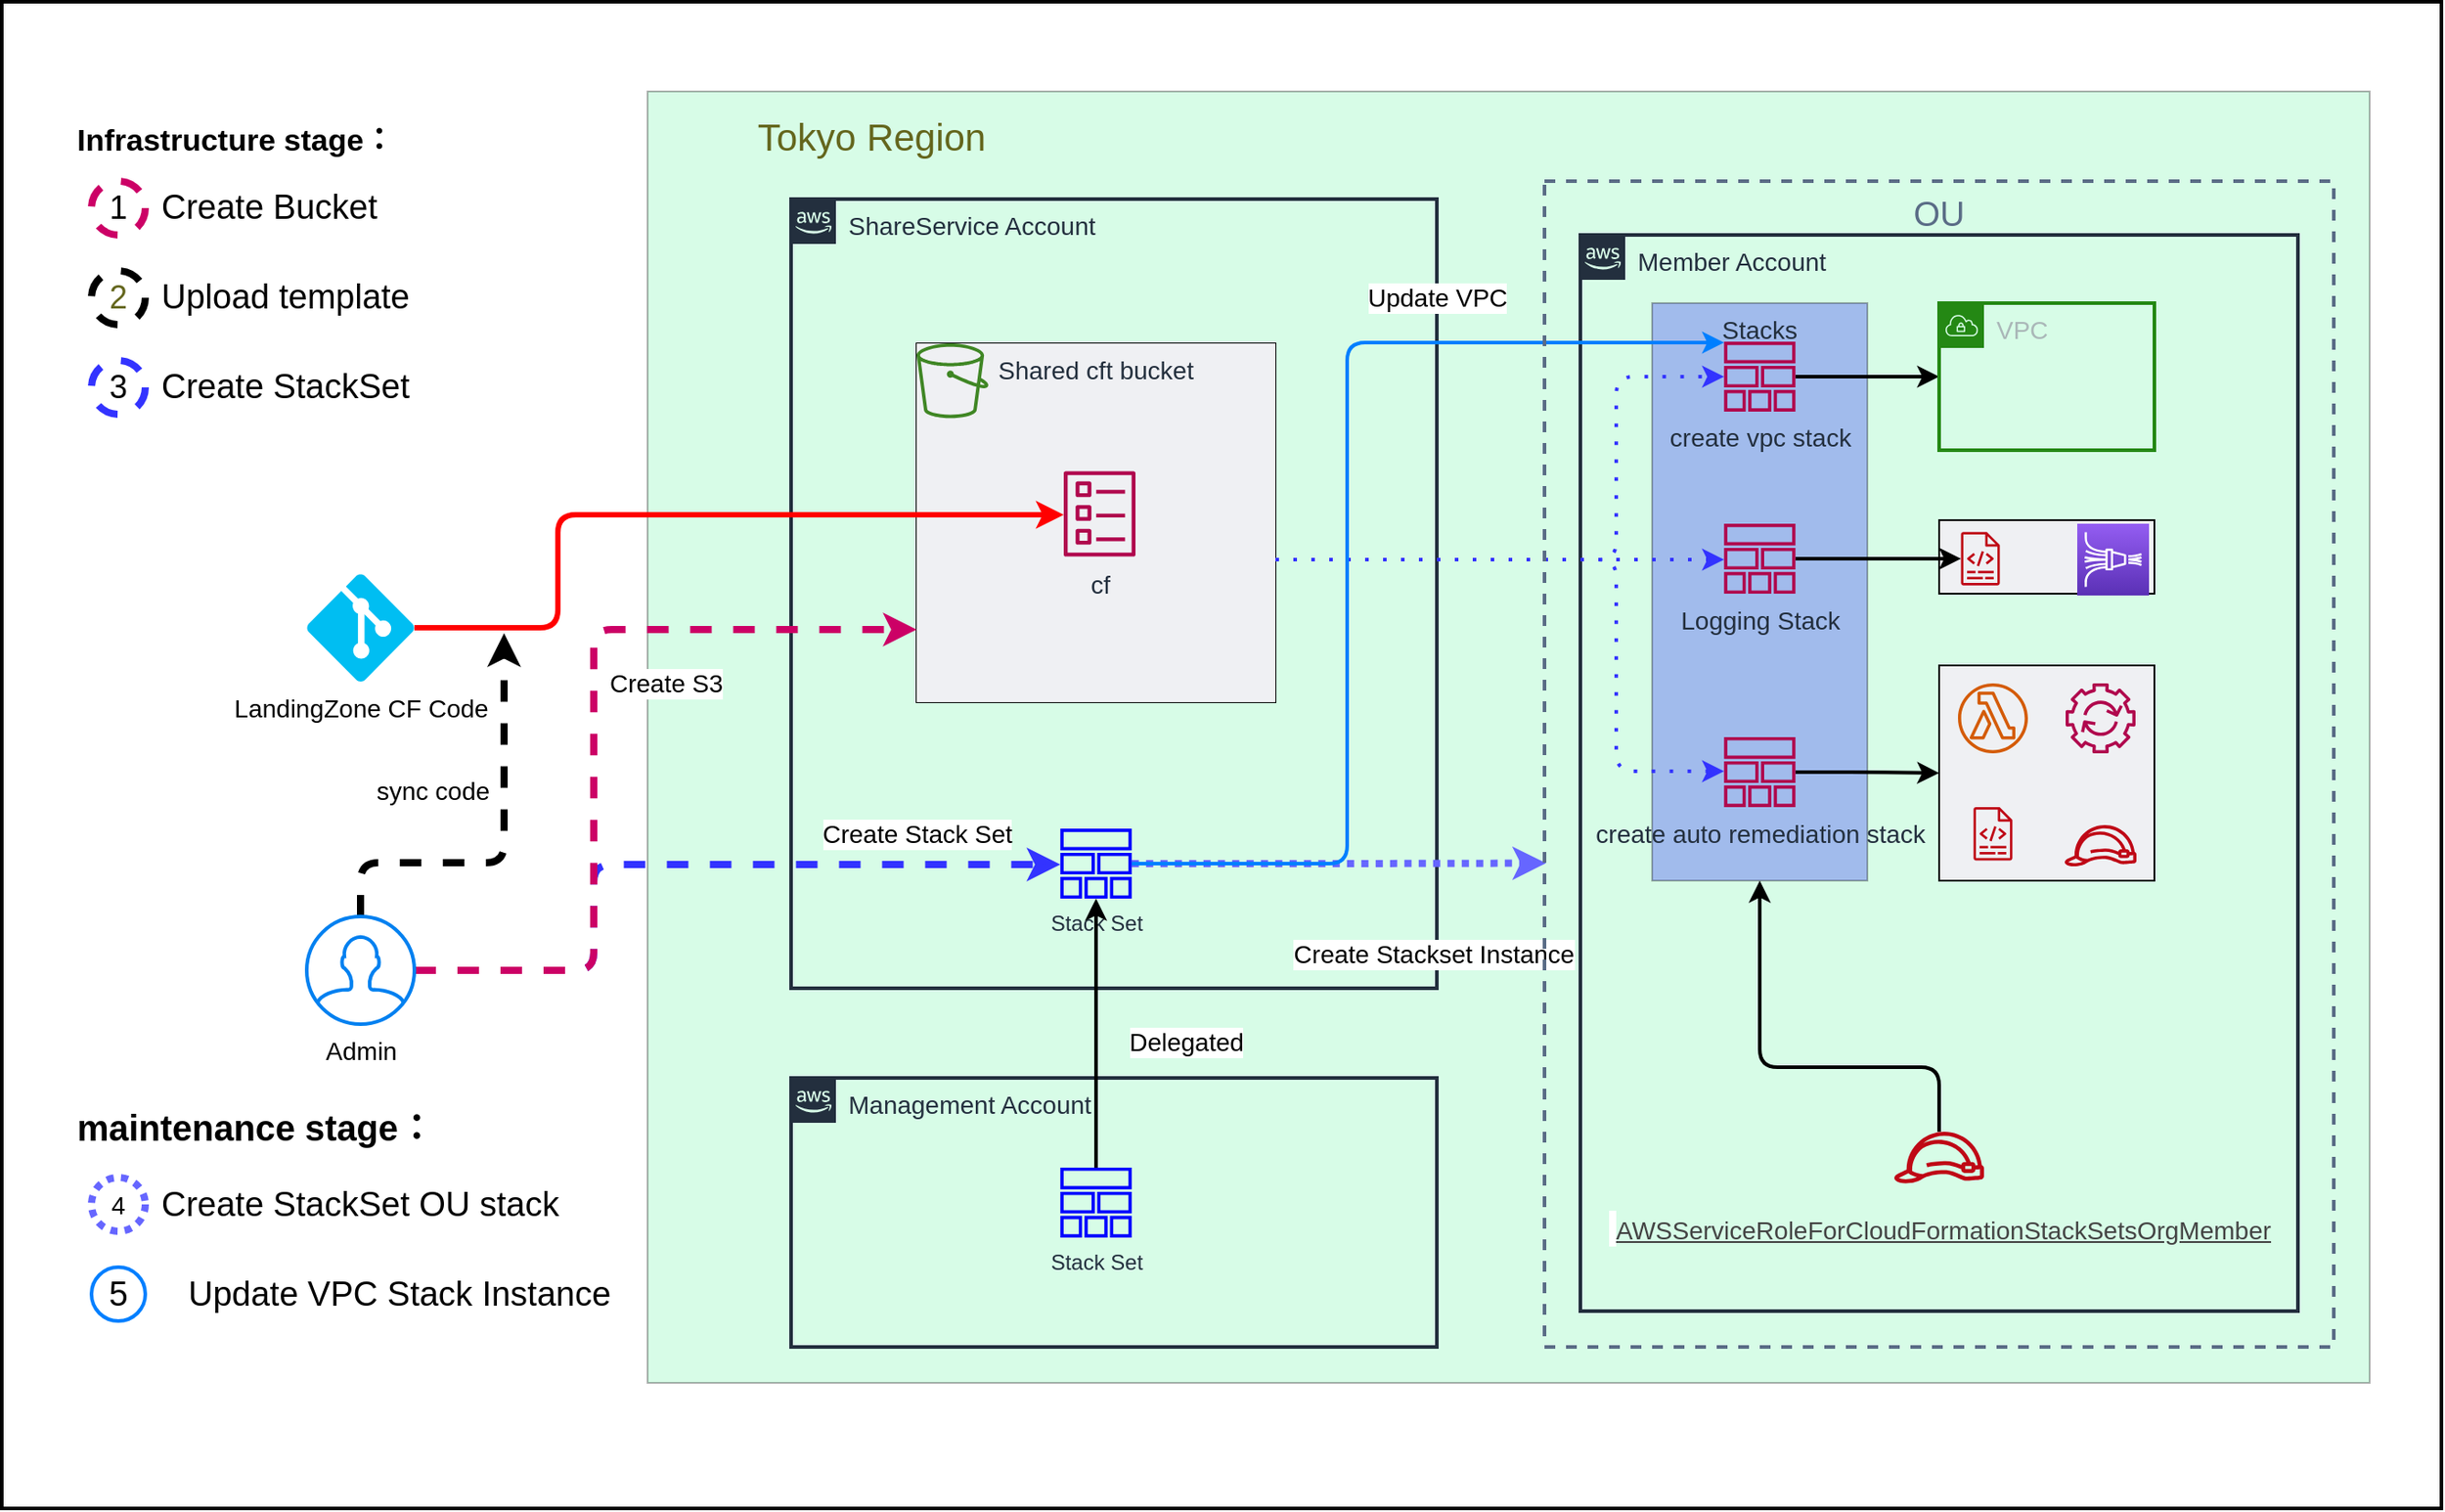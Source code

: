 <mxfile version="16.1.0" type="github">
  <diagram id="0ukZKr90bTUuSdiklAe3" name="Page-1">
    <mxGraphModel dx="2621" dy="1072" grid="1" gridSize="10" guides="1" tooltips="1" connect="1" arrows="1" fold="1" page="1" pageScale="1" pageWidth="827" pageHeight="1169" math="0" shadow="0">
      <root>
        <mxCell id="0" />
        <mxCell id="1" parent="0" />
        <mxCell id="g89Bsq32T66uB00S3wTt-89" value="" style="fillColor=default;strokeColor=default;dashed=0;verticalAlign=top;fontStyle=0;fontColor=#232F3D;fontSize=21;gradientColor=none;strokeWidth=2;" parent="1" vertex="1">
          <mxGeometry x="-280" y="230" width="1360" height="840" as="geometry" />
        </mxCell>
        <mxCell id="g89Bsq32T66uB00S3wTt-79" value="" style="fillColor=#7CF3B0;strokeColor=default;dashed=0;verticalAlign=top;fontStyle=0;fontColor=#000000;fontSize=21;opacity=30;" parent="1" vertex="1">
          <mxGeometry x="80" y="280" width="960" height="720" as="geometry" />
        </mxCell>
        <mxCell id="g89Bsq32T66uB00S3wTt-1" value="ShareService Account" style="points=[[0,0],[0.25,0],[0.5,0],[0.75,0],[1,0],[1,0.25],[1,0.5],[1,0.75],[1,1],[0.75,1],[0.5,1],[0.25,1],[0,1],[0,0.75],[0,0.5],[0,0.25]];outlineConnect=0;gradientColor=none;html=1;whiteSpace=wrap;fontSize=14;fontStyle=0;container=1;pointerEvents=0;collapsible=0;recursiveResize=0;shape=mxgraph.aws4.group;grIcon=mxgraph.aws4.group_aws_cloud_alt;strokeColor=#232F3E;fillColor=none;verticalAlign=top;align=left;spacingLeft=30;fontColor=#232F3E;dashed=0;strokeWidth=2;" parent="1" vertex="1">
          <mxGeometry x="160" y="340" width="360" height="440" as="geometry" />
        </mxCell>
        <mxCell id="g89Bsq32T66uB00S3wTt-6" value="" style="group;fontSize=14;strokeColor=default;" parent="g89Bsq32T66uB00S3wTt-1" vertex="1" connectable="0">
          <mxGeometry x="70" y="80.51" width="200" height="200" as="geometry" />
        </mxCell>
        <mxCell id="g89Bsq32T66uB00S3wTt-4" value="Shared cft bucket" style="fillColor=#EFF0F3;strokeColor=none;dashed=0;verticalAlign=top;fontStyle=0;fontColor=#232F3D;fontSize=14;" parent="g89Bsq32T66uB00S3wTt-6" vertex="1">
          <mxGeometry width="200" height="200" as="geometry" />
        </mxCell>
        <mxCell id="g89Bsq32T66uB00S3wTt-2" value="" style="sketch=0;outlineConnect=0;fontColor=#232F3E;gradientColor=none;fillColor=#3F8624;strokeColor=none;dashed=0;verticalLabelPosition=bottom;verticalAlign=top;align=center;html=1;fontSize=14;fontStyle=0;aspect=fixed;pointerEvents=1;shape=mxgraph.aws4.bucket;" parent="g89Bsq32T66uB00S3wTt-6" vertex="1">
          <mxGeometry width="40" height="41.6" as="geometry" />
        </mxCell>
        <mxCell id="g89Bsq32T66uB00S3wTt-3" value="cf" style="sketch=0;outlineConnect=0;fontColor=#232F3E;gradientColor=none;fillColor=#B0084D;strokeColor=none;dashed=0;verticalLabelPosition=bottom;verticalAlign=top;align=center;html=1;fontSize=14;fontStyle=0;aspect=fixed;pointerEvents=1;shape=mxgraph.aws4.template;" parent="g89Bsq32T66uB00S3wTt-6" vertex="1">
          <mxGeometry x="82" y="71" width="40" height="48" as="geometry" />
        </mxCell>
        <mxCell id="g89Bsq32T66uB00S3wTt-8" value="sync code" style="edgeStyle=orthogonalEdgeStyle;rounded=1;orthogonalLoop=1;jettySize=auto;html=1;strokeColor=#FF0000;strokeWidth=3;fontSize=14;labelBackgroundColor=default;" parent="1" source="g89Bsq32T66uB00S3wTt-7" target="g89Bsq32T66uB00S3wTt-3" edge="1">
          <mxGeometry x="-0.953" y="-91" relative="1" as="geometry">
            <Array as="points">
              <mxPoint x="30" y="579" />
              <mxPoint x="30" y="516" />
            </Array>
            <mxPoint as="offset" />
          </mxGeometry>
        </mxCell>
        <mxCell id="g89Bsq32T66uB00S3wTt-7" value="LandingZone CF Code" style="verticalLabelPosition=bottom;html=1;verticalAlign=top;align=center;strokeColor=none;fillColor=#00BEF2;shape=mxgraph.azure.git_repository;aspect=fixed;fontSize=14;" parent="1" vertex="1">
          <mxGeometry x="-110" y="548.97" width="60" height="60" as="geometry" />
        </mxCell>
        <mxCell id="g89Bsq32T66uB00S3wTt-15" value="Member Account" style="points=[[0,0],[0.25,0],[0.5,0],[0.75,0],[1,0],[1,0.25],[1,0.5],[1,0.75],[1,1],[0.75,1],[0.5,1],[0.25,1],[0,1],[0,0.75],[0,0.5],[0,0.25]];outlineConnect=0;gradientColor=none;html=1;whiteSpace=wrap;fontSize=14;fontStyle=0;container=1;pointerEvents=0;collapsible=0;recursiveResize=0;shape=mxgraph.aws4.group;grIcon=mxgraph.aws4.group_aws_cloud_alt;strokeColor=#232F3E;fillColor=none;verticalAlign=top;align=left;spacingLeft=30;fontColor=#232F3E;dashed=0;strokeWidth=2;" parent="1" vertex="1">
          <mxGeometry x="600" y="360" width="400" height="600" as="geometry" />
        </mxCell>
        <mxCell id="g89Bsq32T66uB00S3wTt-44" value="Stacks" style="fillColor=#2727F3;strokeColor=default;dashed=0;verticalAlign=top;fontStyle=0;fontColor=#232F3D;fontSize=14;opacity=30;" parent="g89Bsq32T66uB00S3wTt-15" vertex="1">
          <mxGeometry x="40" y="38" width="120" height="322" as="geometry" />
        </mxCell>
        <mxCell id="g89Bsq32T66uB00S3wTt-39" value="" style="fillColor=#EFF0F3;strokeColor=default;dashed=0;verticalAlign=top;fontStyle=0;fontColor=#232F3D;fontSize=14;" parent="g89Bsq32T66uB00S3wTt-15" vertex="1">
          <mxGeometry x="200" y="159" width="120" height="41" as="geometry" />
        </mxCell>
        <mxCell id="g89Bsq32T66uB00S3wTt-34" value="" style="fillColor=#EFF0F3;strokeColor=default;dashed=0;verticalAlign=top;fontStyle=0;fontColor=#232F3D;fontSize=14;" parent="g89Bsq32T66uB00S3wTt-15" vertex="1">
          <mxGeometry x="200" y="240" width="120" height="120" as="geometry" />
        </mxCell>
        <mxCell id="g89Bsq32T66uB00S3wTt-40" style="edgeStyle=orthogonalEdgeStyle;rounded=1;orthogonalLoop=1;jettySize=auto;html=1;entryX=0;entryY=0.5;entryDx=0;entryDy=0;strokeColor=#000000;strokeWidth=2;fontSize=14;" parent="g89Bsq32T66uB00S3wTt-15" source="g89Bsq32T66uB00S3wTt-21" target="g89Bsq32T66uB00S3wTt-26" edge="1">
          <mxGeometry relative="1" as="geometry" />
        </mxCell>
        <mxCell id="g89Bsq32T66uB00S3wTt-21" value="create vpc stack" style="sketch=0;outlineConnect=0;fontColor=#232F3E;gradientColor=none;fillColor=#B0084D;strokeColor=none;dashed=0;verticalLabelPosition=bottom;verticalAlign=top;align=center;html=1;fontSize=14;fontStyle=0;aspect=fixed;pointerEvents=1;shape=mxgraph.aws4.stack;" parent="g89Bsq32T66uB00S3wTt-15" vertex="1">
          <mxGeometry x="80" y="59.52" width="40" height="38.97" as="geometry" />
        </mxCell>
        <mxCell id="g89Bsq32T66uB00S3wTt-37" style="edgeStyle=orthogonalEdgeStyle;rounded=1;orthogonalLoop=1;jettySize=auto;html=1;entryX=0;entryY=0.5;entryDx=0;entryDy=0;strokeColor=#000000;strokeWidth=2;fontSize=14;" parent="g89Bsq32T66uB00S3wTt-15" source="g89Bsq32T66uB00S3wTt-22" target="g89Bsq32T66uB00S3wTt-34" edge="1">
          <mxGeometry relative="1" as="geometry" />
        </mxCell>
        <mxCell id="g89Bsq32T66uB00S3wTt-22" value="create auto remediation stack" style="sketch=0;outlineConnect=0;fontColor=#232F3E;gradientColor=none;fillColor=#B0084D;strokeColor=none;dashed=0;verticalLabelPosition=bottom;verticalAlign=top;align=center;html=1;fontSize=14;fontStyle=0;aspect=fixed;pointerEvents=1;shape=mxgraph.aws4.stack;" parent="g89Bsq32T66uB00S3wTt-15" vertex="1">
          <mxGeometry x="80" y="280" width="40" height="38.97" as="geometry" />
        </mxCell>
        <mxCell id="g89Bsq32T66uB00S3wTt-26" value="VPC" style="points=[[0,0],[0.25,0],[0.5,0],[0.75,0],[1,0],[1,0.25],[1,0.5],[1,0.75],[1,1],[0.75,1],[0.5,1],[0.25,1],[0,1],[0,0.75],[0,0.5],[0,0.25]];outlineConnect=0;gradientColor=none;html=1;whiteSpace=wrap;fontSize=14;fontStyle=0;container=1;pointerEvents=0;collapsible=0;recursiveResize=0;shape=mxgraph.aws4.group;grIcon=mxgraph.aws4.group_vpc;strokeColor=#248814;fillColor=none;verticalAlign=top;align=left;spacingLeft=30;fontColor=#AAB7B8;dashed=0;strokeWidth=2;" parent="g89Bsq32T66uB00S3wTt-15" vertex="1">
          <mxGeometry x="200" y="38" width="120" height="82" as="geometry" />
        </mxCell>
        <mxCell id="g89Bsq32T66uB00S3wTt-27" value="" style="sketch=0;outlineConnect=0;fontColor=#232F3E;gradientColor=none;fillColor=#D45B07;strokeColor=none;dashed=0;verticalLabelPosition=bottom;verticalAlign=top;align=center;html=1;fontSize=14;fontStyle=0;aspect=fixed;pointerEvents=1;shape=mxgraph.aws4.lambda_function;" parent="g89Bsq32T66uB00S3wTt-15" vertex="1">
          <mxGeometry x="210" y="250" width="40" height="38.97" as="geometry" />
        </mxCell>
        <mxCell id="g89Bsq32T66uB00S3wTt-29" value="" style="sketch=0;outlineConnect=0;fontColor=#232F3E;gradientColor=none;fillColor=#B0084D;strokeColor=none;dashed=0;verticalLabelPosition=bottom;verticalAlign=top;align=center;html=1;fontSize=14;fontStyle=0;aspect=fixed;pointerEvents=1;shape=mxgraph.aws4.automation;" parent="g89Bsq32T66uB00S3wTt-15" vertex="1">
          <mxGeometry x="270" y="250" width="40" height="38.97" as="geometry" />
        </mxCell>
        <mxCell id="g89Bsq32T66uB00S3wTt-38" style="edgeStyle=orthogonalEdgeStyle;rounded=1;orthogonalLoop=1;jettySize=auto;html=1;strokeColor=#000000;strokeWidth=2;fontSize=14;" parent="g89Bsq32T66uB00S3wTt-15" source="g89Bsq32T66uB00S3wTt-32" target="g89Bsq32T66uB00S3wTt-35" edge="1">
          <mxGeometry relative="1" as="geometry" />
        </mxCell>
        <mxCell id="g89Bsq32T66uB00S3wTt-32" value="Logging Stack" style="sketch=0;outlineConnect=0;fontColor=#232F3E;gradientColor=none;fillColor=#B0084D;strokeColor=none;dashed=0;verticalLabelPosition=bottom;verticalAlign=top;align=center;html=1;fontSize=14;fontStyle=0;aspect=fixed;pointerEvents=1;shape=mxgraph.aws4.stack;" parent="g89Bsq32T66uB00S3wTt-15" vertex="1">
          <mxGeometry x="80" y="161.03" width="40" height="38.97" as="geometry" />
        </mxCell>
        <mxCell id="g89Bsq32T66uB00S3wTt-31" value="" style="sketch=0;outlineConnect=0;fontColor=#232F3E;gradientColor=none;fillColor=#BF0816;strokeColor=none;dashed=0;verticalLabelPosition=bottom;verticalAlign=top;align=center;html=1;fontSize=14;fontStyle=0;aspect=fixed;pointerEvents=1;shape=mxgraph.aws4.role;" parent="g89Bsq32T66uB00S3wTt-15" vertex="1">
          <mxGeometry x="270" y="321.03" width="40" height="38.97" as="geometry" />
        </mxCell>
        <mxCell id="g89Bsq32T66uB00S3wTt-33" value="" style="sketch=0;outlineConnect=0;fontColor=#232F3E;gradientColor=none;fillColor=#BF0816;strokeColor=none;dashed=0;verticalLabelPosition=bottom;verticalAlign=top;align=center;html=1;fontSize=14;fontStyle=0;aspect=fixed;pointerEvents=1;shape=mxgraph.aws4.logs;" parent="g89Bsq32T66uB00S3wTt-15" vertex="1">
          <mxGeometry x="210" y="318.97" width="40" height="29.74" as="geometry" />
        </mxCell>
        <mxCell id="g89Bsq32T66uB00S3wTt-35" value="" style="sketch=0;outlineConnect=0;fontColor=#232F3E;gradientColor=none;fillColor=#BF0816;strokeColor=none;dashed=0;verticalLabelPosition=bottom;verticalAlign=top;align=center;html=1;fontSize=14;fontStyle=0;aspect=fixed;pointerEvents=1;shape=mxgraph.aws4.logs;" parent="g89Bsq32T66uB00S3wTt-15" vertex="1">
          <mxGeometry x="203" y="165.64" width="40" height="29.74" as="geometry" />
        </mxCell>
        <mxCell id="g89Bsq32T66uB00S3wTt-36" value="" style="sketch=0;points=[[0,0,0],[0.25,0,0],[0.5,0,0],[0.75,0,0],[1,0,0],[0,1,0],[0.25,1,0],[0.5,1,0],[0.75,1,0],[1,1,0],[0,0.25,0],[0,0.5,0],[0,0.75,0],[1,0.25,0],[1,0.5,0],[1,0.75,0]];outlineConnect=0;fontColor=#232F3E;gradientColor=#945DF2;gradientDirection=north;fillColor=#5A30B5;strokeColor=#ffffff;dashed=0;verticalLabelPosition=bottom;verticalAlign=top;align=center;html=1;fontSize=14;fontStyle=0;aspect=fixed;shape=mxgraph.aws4.resourceIcon;resIcon=mxgraph.aws4.kinesis_data_firehose;" parent="g89Bsq32T66uB00S3wTt-15" vertex="1">
          <mxGeometry x="277" y="161" width="40" height="40" as="geometry" />
        </mxCell>
        <mxCell id="tX7fqVU8-ZiYfbRzvG7Q-20" value="&lt;span style=&quot;color: rgb(68 , 68 , 68) ; font-family: &amp;#34;helvetica neue&amp;#34; , &amp;#34;roboto&amp;#34; , &amp;#34;arial&amp;#34; , sans-serif ; background-color: rgb(255 , 255 , 255)&quot;&gt;&lt;span class=&quot;Apple-converted-space&quot;&gt;&amp;nbsp;&lt;/span&gt;&lt;/span&gt;&lt;a class=&quot;awsui-breadcrumb-link&quot; href=&quot;https://console.aws.amazon.com/iam/home#/roles/AWSServiceRoleForCloudFormationStackSetsOrgMember&quot; style=&quot;color: rgb(68 , 68 , 68) ; background-color: transparent ; box-sizing: border-box&quot;&gt;AWSServiceRoleForCloudFormationStackSetsOrgMember&lt;/a&gt;" style="sketch=0;outlineConnect=0;fontColor=#232F3E;gradientColor=none;fillColor=#BF0816;strokeColor=none;dashed=0;verticalLabelPosition=bottom;verticalAlign=top;align=center;html=1;fontSize=14;fontStyle=0;aspect=fixed;pointerEvents=1;shape=mxgraph.aws4.role;" parent="g89Bsq32T66uB00S3wTt-15" vertex="1">
          <mxGeometry x="175" y="490" width="50" height="48.71" as="geometry" />
        </mxCell>
        <mxCell id="tX7fqVU8-ZiYfbRzvG7Q-21" style="edgeStyle=orthogonalEdgeStyle;rounded=1;orthogonalLoop=1;jettySize=auto;html=1;fontSize=19;strokeColor=#000000;strokeWidth=2;entryX=0.5;entryY=1;entryDx=0;entryDy=0;" parent="g89Bsq32T66uB00S3wTt-15" source="tX7fqVU8-ZiYfbRzvG7Q-20" target="g89Bsq32T66uB00S3wTt-44" edge="1">
          <mxGeometry relative="1" as="geometry">
            <mxPoint x="-60" y="260" as="targetPoint" />
            <Array as="points">
              <mxPoint x="100" y="464" />
            </Array>
          </mxGeometry>
        </mxCell>
        <mxCell id="g89Bsq32T66uB00S3wTt-23" style="edgeStyle=orthogonalEdgeStyle;rounded=1;orthogonalLoop=1;jettySize=auto;html=1;strokeColor=#3333FF;strokeWidth=2;fontSize=14;dashed=1;dashPattern=1 4;" parent="1" source="g89Bsq32T66uB00S3wTt-4" target="g89Bsq32T66uB00S3wTt-22" edge="1">
          <mxGeometry relative="1" as="geometry">
            <Array as="points">
              <mxPoint x="620" y="541" />
              <mxPoint x="620" y="659" />
            </Array>
          </mxGeometry>
        </mxCell>
        <mxCell id="g89Bsq32T66uB00S3wTt-24" style="edgeStyle=orthogonalEdgeStyle;rounded=1;orthogonalLoop=1;jettySize=auto;html=1;strokeColor=#3333FF;strokeWidth=2;fontSize=14;dashed=1;dashPattern=1 4;" parent="1" source="g89Bsq32T66uB00S3wTt-4" target="g89Bsq32T66uB00S3wTt-21" edge="1">
          <mxGeometry relative="1" as="geometry">
            <Array as="points">
              <mxPoint x="620" y="541" />
              <mxPoint x="620" y="439" />
            </Array>
          </mxGeometry>
        </mxCell>
        <mxCell id="g89Bsq32T66uB00S3wTt-41" style="edgeStyle=orthogonalEdgeStyle;rounded=1;orthogonalLoop=1;jettySize=auto;html=1;strokeColor=#3333FF;strokeWidth=2;fontSize=14;dashed=1;dashPattern=1 4;" parent="1" source="g89Bsq32T66uB00S3wTt-4" target="g89Bsq32T66uB00S3wTt-32" edge="1">
          <mxGeometry relative="1" as="geometry">
            <Array as="points">
              <mxPoint x="500" y="541" />
              <mxPoint x="500" y="541" />
            </Array>
          </mxGeometry>
        </mxCell>
        <mxCell id="g89Bsq32T66uB00S3wTt-45" style="edgeStyle=orthogonalEdgeStyle;rounded=1;orthogonalLoop=1;jettySize=auto;html=1;fontSize=14;strokeColor=#3333FF;strokeWidth=4;dashed=1;" parent="1" source="g89Bsq32T66uB00S3wTt-42" target="tX7fqVU8-ZiYfbRzvG7Q-22" edge="1">
          <mxGeometry relative="1" as="geometry">
            <Array as="points">
              <mxPoint x="50" y="770" />
              <mxPoint x="50" y="711" />
            </Array>
            <mxPoint x="180" y="1080" as="targetPoint" />
          </mxGeometry>
        </mxCell>
        <mxCell id="g89Bsq32T66uB00S3wTt-78" value="Create Stack Set" style="edgeLabel;html=1;align=center;verticalAlign=middle;resizable=0;points=[];fontSize=14;" parent="g89Bsq32T66uB00S3wTt-45" vertex="1" connectable="0">
          <mxGeometry x="0.299" y="1" relative="1" as="geometry">
            <mxPoint x="67" y="-16" as="offset" />
          </mxGeometry>
        </mxCell>
        <mxCell id="g89Bsq32T66uB00S3wTt-73" style="edgeStyle=orthogonalEdgeStyle;rounded=1;orthogonalLoop=1;jettySize=auto;html=1;fontSize=14;strokeColor=#6666FF;strokeWidth=4;dashed=1;dashPattern=1 1;entryX=0.002;entryY=0.585;entryDx=0;entryDy=0;entryPerimeter=0;" parent="1" source="tX7fqVU8-ZiYfbRzvG7Q-22" target="tX7fqVU8-ZiYfbRzvG7Q-32" edge="1">
          <mxGeometry relative="1" as="geometry">
            <mxPoint x="30" y="845" as="sourcePoint" />
            <Array as="points" />
            <mxPoint x="670" y="670" as="targetPoint" />
          </mxGeometry>
        </mxCell>
        <mxCell id="tX7fqVU8-ZiYfbRzvG7Q-29" value="Create Stackset Instance" style="edgeLabel;html=1;align=center;verticalAlign=middle;resizable=0;points=[];fontSize=14;" parent="g89Bsq32T66uB00S3wTt-73" vertex="1" connectable="0">
          <mxGeometry x="0.412" relative="1" as="geometry">
            <mxPoint x="5" y="50" as="offset" />
          </mxGeometry>
        </mxCell>
        <mxCell id="g89Bsq32T66uB00S3wTt-91" style="edgeStyle=orthogonalEdgeStyle;rounded=1;orthogonalLoop=1;jettySize=auto;html=1;labelBackgroundColor=default;fontSize=21;fontColor=#64661D;strokeColor=#000000;strokeWidth=4;dashed=1;" parent="1" source="g89Bsq32T66uB00S3wTt-42" edge="1">
          <mxGeometry relative="1" as="geometry">
            <mxPoint y="582" as="targetPoint" />
            <Array as="points">
              <mxPoint x="-80" y="710" />
              <mxPoint y="710" />
              <mxPoint y="582" />
            </Array>
          </mxGeometry>
        </mxCell>
        <mxCell id="tX7fqVU8-ZiYfbRzvG7Q-9" style="edgeStyle=orthogonalEdgeStyle;rounded=1;orthogonalLoop=1;jettySize=auto;html=1;fontSize=14;strokeColor=#CC0066;strokeWidth=4;dashed=1;" parent="1" source="g89Bsq32T66uB00S3wTt-42" edge="1">
          <mxGeometry relative="1" as="geometry">
            <mxPoint x="230" y="580" as="targetPoint" />
            <Array as="points">
              <mxPoint x="50" y="770" />
              <mxPoint x="50" y="580" />
              <mxPoint x="230" y="580" />
            </Array>
          </mxGeometry>
        </mxCell>
        <mxCell id="g89Bsq32T66uB00S3wTt-42" value="Admin" style="html=1;verticalLabelPosition=bottom;align=center;labelBackgroundColor=#ffffff;verticalAlign=top;strokeWidth=2;strokeColor=#0080F0;shadow=0;dashed=0;shape=mxgraph.ios7.icons.user;fontSize=14;" parent="1" vertex="1">
          <mxGeometry x="-110" y="740" width="60" height="60" as="geometry" />
        </mxCell>
        <mxCell id="g89Bsq32T66uB00S3wTt-87" value="Tokyo Region" style="text;html=1;strokeColor=none;fillColor=none;align=center;verticalAlign=middle;whiteSpace=wrap;rounded=0;fontSize=21;fontColor=#64661D;opacity=10;" parent="1" vertex="1">
          <mxGeometry x="120" y="290" width="170" height="30" as="geometry" />
        </mxCell>
        <mxCell id="tX7fqVU8-ZiYfbRzvG7Q-1" value="Management Account" style="points=[[0,0],[0.25,0],[0.5,0],[0.75,0],[1,0],[1,0.25],[1,0.5],[1,0.75],[1,1],[0.75,1],[0.5,1],[0.25,1],[0,1],[0,0.75],[0,0.5],[0,0.25]];outlineConnect=0;gradientColor=none;html=1;whiteSpace=wrap;fontSize=14;fontStyle=0;container=1;pointerEvents=0;collapsible=0;recursiveResize=0;shape=mxgraph.aws4.group;grIcon=mxgraph.aws4.group_aws_cloud_alt;strokeColor=#232F3E;fillColor=none;verticalAlign=top;align=left;spacingLeft=30;fontColor=#232F3E;dashed=0;strokeWidth=2;" parent="1" vertex="1">
          <mxGeometry x="160" y="830" width="360" height="150" as="geometry" />
        </mxCell>
        <mxCell id="tX7fqVU8-ZiYfbRzvG7Q-7" value="Stack Set" style="sketch=0;outlineConnect=0;fontColor=#232F3E;gradientColor=none;fillColor=#0000FF;strokeColor=none;dashed=0;verticalLabelPosition=bottom;verticalAlign=top;align=center;html=1;fontSize=12;fontStyle=0;aspect=fixed;pointerEvents=1;shape=mxgraph.aws4.stack;" parent="tX7fqVU8-ZiYfbRzvG7Q-1" vertex="1">
          <mxGeometry x="150" y="50" width="40" height="38.97" as="geometry" />
        </mxCell>
        <mxCell id="tX7fqVU8-ZiYfbRzvG7Q-10" value="Create S3" style="edgeLabel;html=1;align=center;verticalAlign=middle;resizable=0;points=[];fontSize=14;" parent="1" vertex="1" connectable="0">
          <mxGeometry x="90" y="610" as="geometry" />
        </mxCell>
        <mxCell id="tX7fqVU8-ZiYfbRzvG7Q-12" value="1" style="ellipse;whiteSpace=wrap;html=1;aspect=fixed;fillColor=default;fontSize=18;labelBackgroundColor=default;endArrow=classic;rounded=1;strokeColor=#CC0066;strokeWidth=4;dashed=1;" parent="1" vertex="1">
          <mxGeometry x="-230" y="330" width="30" height="30" as="geometry" />
        </mxCell>
        <mxCell id="tX7fqVU8-ZiYfbRzvG7Q-13" value="2" style="ellipse;whiteSpace=wrap;html=1;aspect=fixed;fillColor=default;fontSize=18;labelBackgroundColor=default;endArrow=classic;rounded=1;strokeColor=#000000;fontColor=#64661D;strokeWidth=4;dashed=1;" parent="1" vertex="1">
          <mxGeometry x="-230" y="380" width="30" height="30" as="geometry" />
        </mxCell>
        <mxCell id="tX7fqVU8-ZiYfbRzvG7Q-14" value="3" style="ellipse;whiteSpace=wrap;html=1;aspect=fixed;fillColor=default;fontSize=18;labelBackgroundColor=default;endArrow=classic;rounded=1;strokeColor=#3333FF;strokeWidth=4;dashed=1;" parent="1" vertex="1">
          <mxGeometry x="-230" y="430" width="30" height="30" as="geometry" />
        </mxCell>
        <mxCell id="tX7fqVU8-ZiYfbRzvG7Q-15" value="Create Bucket" style="text;html=1;strokeColor=none;fillColor=none;align=left;verticalAlign=middle;whiteSpace=wrap;rounded=0;fontSize=19;" parent="1" vertex="1">
          <mxGeometry x="-193" y="330" width="150" height="30" as="geometry" />
        </mxCell>
        <mxCell id="tX7fqVU8-ZiYfbRzvG7Q-16" value="Upload template" style="text;html=1;strokeColor=none;fillColor=none;align=left;verticalAlign=middle;whiteSpace=wrap;rounded=0;fontSize=19;" parent="1" vertex="1">
          <mxGeometry x="-193" y="380" width="150" height="30" as="geometry" />
        </mxCell>
        <mxCell id="tX7fqVU8-ZiYfbRzvG7Q-17" value="Create StackSet" style="text;html=1;strokeColor=none;fillColor=none;align=left;verticalAlign=middle;whiteSpace=wrap;rounded=0;fontSize=19;" parent="1" vertex="1">
          <mxGeometry x="-193" y="430" width="150" height="30" as="geometry" />
        </mxCell>
        <mxCell id="tX7fqVU8-ZiYfbRzvG7Q-18" value="4" style="ellipse;whiteSpace=wrap;html=1;aspect=fixed;fillColor=default;fontSize=14;labelBackgroundColor=default;endArrow=classic;rounded=1;strokeColor=#6666FF;strokeWidth=4;dashed=1;dashPattern=1 1;" parent="1" vertex="1">
          <mxGeometry x="-230" y="885.5" width="30" height="30" as="geometry" />
        </mxCell>
        <mxCell id="tX7fqVU8-ZiYfbRzvG7Q-19" value="Create StackSet OU stack" style="text;html=1;strokeColor=none;fillColor=none;align=left;verticalAlign=middle;whiteSpace=wrap;rounded=0;fontSize=19;" parent="1" vertex="1">
          <mxGeometry x="-193" y="885.5" width="243" height="30" as="geometry" />
        </mxCell>
        <mxCell id="tX7fqVU8-ZiYfbRzvG7Q-27" style="edgeStyle=orthogonalEdgeStyle;rounded=1;orthogonalLoop=1;jettySize=auto;html=1;fontSize=19;strokeColor=#007FFF;strokeWidth=2;" parent="1" source="tX7fqVU8-ZiYfbRzvG7Q-22" target="g89Bsq32T66uB00S3wTt-21" edge="1">
          <mxGeometry relative="1" as="geometry">
            <Array as="points">
              <mxPoint x="470" y="711" />
              <mxPoint x="470" y="420" />
            </Array>
          </mxGeometry>
        </mxCell>
        <mxCell id="tX7fqVU8-ZiYfbRzvG7Q-28" value="Update VPC" style="edgeLabel;html=1;align=center;verticalAlign=middle;resizable=0;points=[];fontSize=14;" parent="tX7fqVU8-ZiYfbRzvG7Q-27" vertex="1" connectable="0">
          <mxGeometry x="0.052" y="-1" relative="1" as="geometry">
            <mxPoint x="49" y="-109" as="offset" />
          </mxGeometry>
        </mxCell>
        <mxCell id="tX7fqVU8-ZiYfbRzvG7Q-22" value="Stack Set" style="sketch=0;outlineConnect=0;fontColor=#232F3E;gradientColor=none;fillColor=#0000FF;strokeColor=none;dashed=0;verticalLabelPosition=bottom;verticalAlign=top;align=center;html=1;fontSize=12;fontStyle=0;aspect=fixed;pointerEvents=1;shape=mxgraph.aws4.stack;" parent="1" vertex="1">
          <mxGeometry x="310" y="691.03" width="40" height="38.97" as="geometry" />
        </mxCell>
        <mxCell id="tX7fqVU8-ZiYfbRzvG7Q-25" style="edgeStyle=orthogonalEdgeStyle;rounded=1;orthogonalLoop=1;jettySize=auto;html=1;fontSize=19;strokeColor=#000000;strokeWidth=2;" parent="1" source="tX7fqVU8-ZiYfbRzvG7Q-7" target="tX7fqVU8-ZiYfbRzvG7Q-22" edge="1">
          <mxGeometry relative="1" as="geometry" />
        </mxCell>
        <mxCell id="tX7fqVU8-ZiYfbRzvG7Q-26" value="Delegated" style="edgeLabel;html=1;align=center;verticalAlign=middle;resizable=0;points=[];fontSize=14;" parent="tX7fqVU8-ZiYfbRzvG7Q-25" vertex="1" connectable="0">
          <mxGeometry x="-0.16" y="-1" relative="1" as="geometry">
            <mxPoint x="49" y="-7" as="offset" />
          </mxGeometry>
        </mxCell>
        <mxCell id="tX7fqVU8-ZiYfbRzvG7Q-30" value="5" style="ellipse;whiteSpace=wrap;html=1;aspect=fixed;fillColor=default;fontSize=19;labelBackgroundColor=default;endArrow=classic;rounded=1;strokeColor=#007FFF;strokeWidth=2;" parent="1" vertex="1">
          <mxGeometry x="-230" y="935.5" width="30" height="30" as="geometry" />
        </mxCell>
        <mxCell id="tX7fqVU8-ZiYfbRzvG7Q-31" value="Update VPC Stack Instance" style="text;html=1;strokeColor=none;fillColor=none;align=left;verticalAlign=middle;whiteSpace=wrap;rounded=0;fontSize=19;" parent="1" vertex="1">
          <mxGeometry x="-178" y="935.5" width="283" height="30" as="geometry" />
        </mxCell>
        <mxCell id="tX7fqVU8-ZiYfbRzvG7Q-32" value="OU" style="fillColor=none;strokeColor=#5A6C86;dashed=1;verticalAlign=top;fontStyle=0;fontColor=#5A6C86;fontSize=19;strokeWidth=2;" parent="1" vertex="1">
          <mxGeometry x="580" y="330" width="440" height="650" as="geometry" />
        </mxCell>
        <mxCell id="jgn7BbC-Ys4vcDLnIbKN-1" value="&lt;h1 style=&quot;font-size: 17px&quot;&gt;Infrastructure stage：&lt;/h1&gt;" style="text;whiteSpace=wrap;html=1;fontSize=17;" vertex="1" parent="1">
          <mxGeometry x="-240" y="280" width="220" height="30" as="geometry" />
        </mxCell>
        <mxCell id="jgn7BbC-Ys4vcDLnIbKN-2" value="&lt;h3&gt;maintenance stage：&lt;/h3&gt;" style="text;whiteSpace=wrap;html=1;fontSize=17;" vertex="1" parent="1">
          <mxGeometry x="-240" y="820" width="230" height="30" as="geometry" />
        </mxCell>
      </root>
    </mxGraphModel>
  </diagram>
</mxfile>
